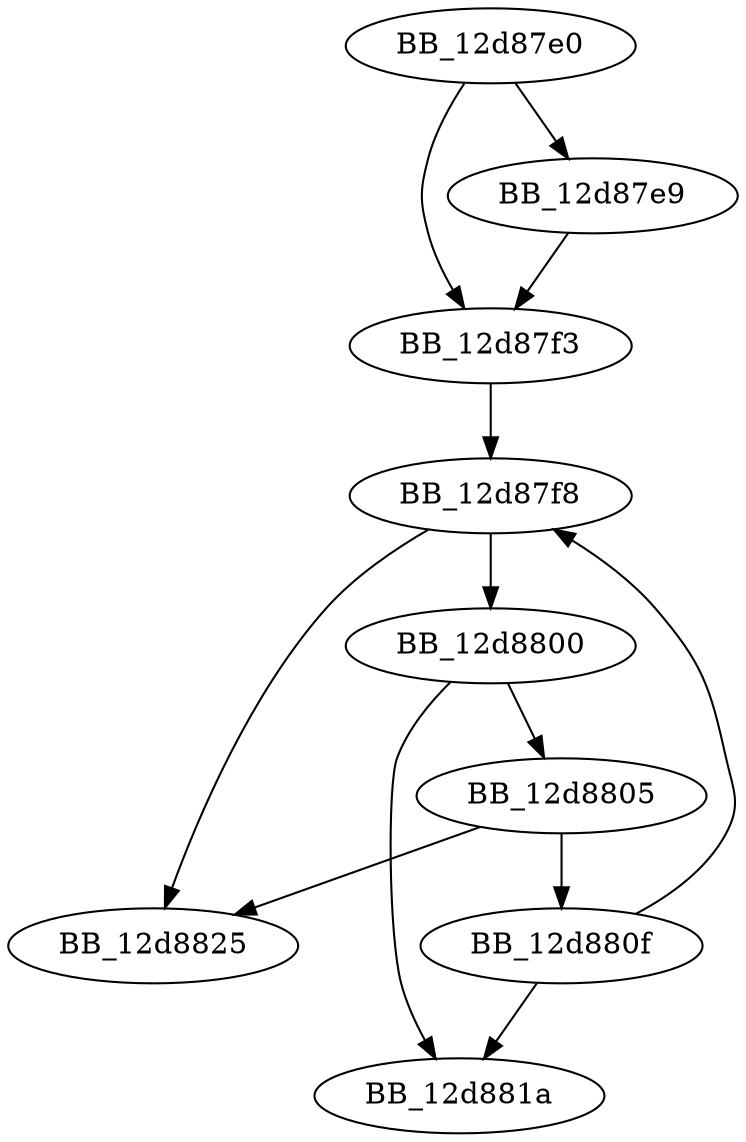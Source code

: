 DiGraph sub_12D87E0{
BB_12d87e0->BB_12d87e9
BB_12d87e0->BB_12d87f3
BB_12d87e9->BB_12d87f3
BB_12d87f3->BB_12d87f8
BB_12d87f8->BB_12d8800
BB_12d87f8->BB_12d8825
BB_12d8800->BB_12d8805
BB_12d8800->BB_12d881a
BB_12d8805->BB_12d880f
BB_12d8805->BB_12d8825
BB_12d880f->BB_12d87f8
BB_12d880f->BB_12d881a
}
